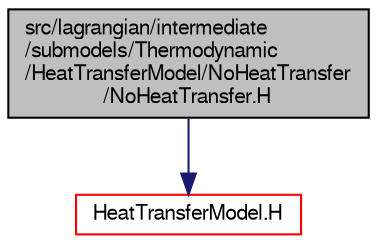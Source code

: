 digraph "src/lagrangian/intermediate/submodels/Thermodynamic/HeatTransferModel/NoHeatTransfer/NoHeatTransfer.H"
{
  bgcolor="transparent";
  edge [fontname="FreeSans",fontsize="10",labelfontname="FreeSans",labelfontsize="10"];
  node [fontname="FreeSans",fontsize="10",shape=record];
  Node0 [label="src/lagrangian/intermediate\l/submodels/Thermodynamic\l/HeatTransferModel/NoHeatTransfer\l/NoHeatTransfer.H",height=0.2,width=0.4,color="black", fillcolor="grey75", style="filled", fontcolor="black"];
  Node0 -> Node1 [color="midnightblue",fontsize="10",style="solid",fontname="FreeSans"];
  Node1 [label="HeatTransferModel.H",height=0.2,width=0.4,color="red",URL="$a06317.html"];
}
